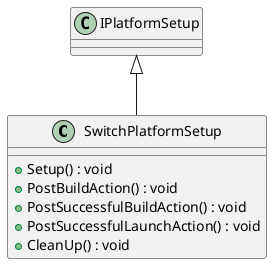@startuml
class SwitchPlatformSetup {
    + Setup() : void
    + PostBuildAction() : void
    + PostSuccessfulBuildAction() : void
    + PostSuccessfulLaunchAction() : void
    + CleanUp() : void
}
IPlatformSetup <|-- SwitchPlatformSetup
@enduml
